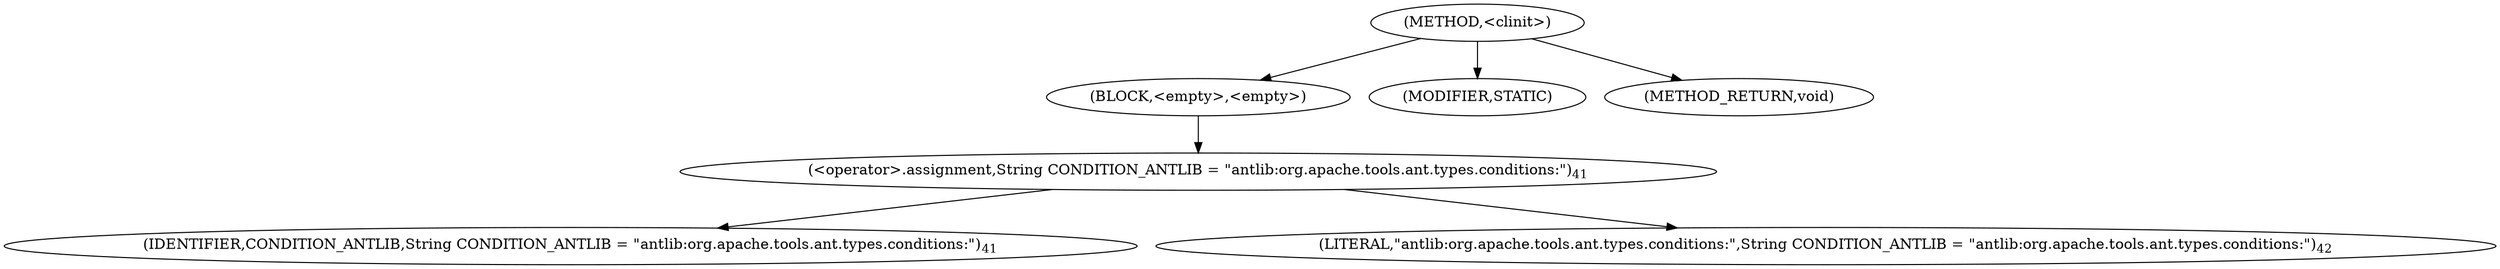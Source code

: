 digraph "&lt;clinit&gt;" {  
"393" [label = <(METHOD,&lt;clinit&gt;)> ]
"394" [label = <(BLOCK,&lt;empty&gt;,&lt;empty&gt;)> ]
"395" [label = <(&lt;operator&gt;.assignment,String CONDITION_ANTLIB = &quot;antlib:org.apache.tools.ant.types.conditions:&quot;)<SUB>41</SUB>> ]
"396" [label = <(IDENTIFIER,CONDITION_ANTLIB,String CONDITION_ANTLIB = &quot;antlib:org.apache.tools.ant.types.conditions:&quot;)<SUB>41</SUB>> ]
"397" [label = <(LITERAL,&quot;antlib:org.apache.tools.ant.types.conditions:&quot;,String CONDITION_ANTLIB = &quot;antlib:org.apache.tools.ant.types.conditions:&quot;)<SUB>42</SUB>> ]
"398" [label = <(MODIFIER,STATIC)> ]
"399" [label = <(METHOD_RETURN,void)> ]
  "393" -> "394" 
  "393" -> "398" 
  "393" -> "399" 
  "394" -> "395" 
  "395" -> "396" 
  "395" -> "397" 
}
